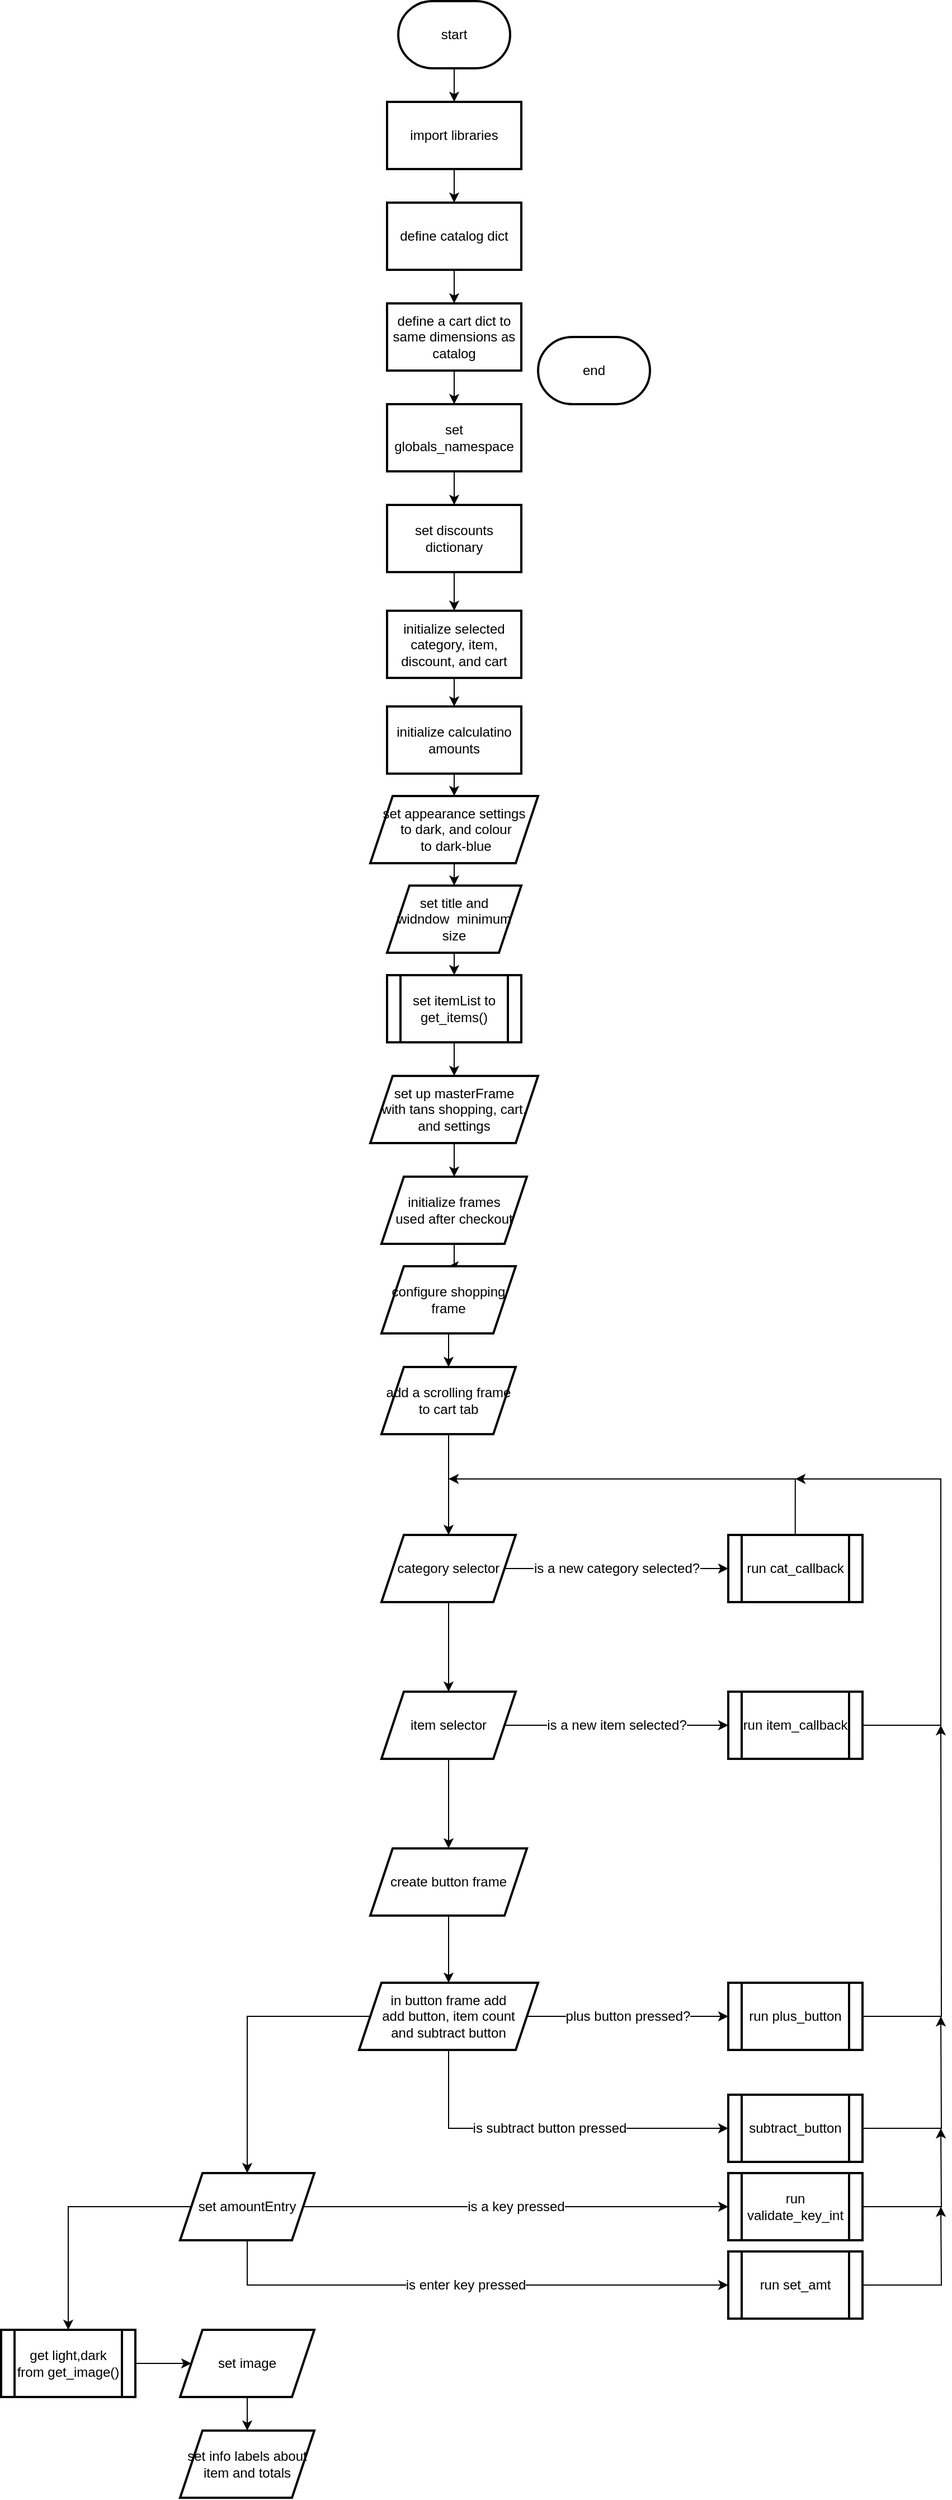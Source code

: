 <mxfile version="24.7.5">
  <diagram id="C5RBs43oDa-KdzZeNtuy" name="Page-1">
    <mxGraphModel dx="1439" dy="679" grid="1" gridSize="10" guides="1" tooltips="1" connect="1" arrows="1" fold="1" page="1" pageScale="1" pageWidth="827" pageHeight="1169" math="0" shadow="0">
      <root>
        <mxCell id="WIyWlLk6GJQsqaUBKTNV-0" />
        <mxCell id="WIyWlLk6GJQsqaUBKTNV-1" parent="WIyWlLk6GJQsqaUBKTNV-0" />
        <mxCell id="NpW_n_X_tTtmZRL8PVY6-8" value="" style="edgeStyle=orthogonalEdgeStyle;rounded=0;orthogonalLoop=1;jettySize=auto;html=1;" edge="1" parent="WIyWlLk6GJQsqaUBKTNV-1" source="NpW_n_X_tTtmZRL8PVY6-2" target="NpW_n_X_tTtmZRL8PVY6-7">
          <mxGeometry relative="1" as="geometry" />
        </mxCell>
        <mxCell id="NpW_n_X_tTtmZRL8PVY6-2" value="start" style="strokeWidth=2;html=1;shape=mxgraph.flowchart.terminator;whiteSpace=wrap;" vertex="1" parent="WIyWlLk6GJQsqaUBKTNV-1">
          <mxGeometry x="85" y="10" width="100" height="60" as="geometry" />
        </mxCell>
        <mxCell id="NpW_n_X_tTtmZRL8PVY6-3" value="end" style="strokeWidth=2;html=1;shape=mxgraph.flowchart.terminator;whiteSpace=wrap;" vertex="1" parent="WIyWlLk6GJQsqaUBKTNV-1">
          <mxGeometry x="210" y="310" width="100" height="60" as="geometry" />
        </mxCell>
        <mxCell id="NpW_n_X_tTtmZRL8PVY6-10" value="" style="edgeStyle=orthogonalEdgeStyle;rounded=0;orthogonalLoop=1;jettySize=auto;html=1;" edge="1" parent="WIyWlLk6GJQsqaUBKTNV-1" source="NpW_n_X_tTtmZRL8PVY6-7" target="NpW_n_X_tTtmZRL8PVY6-9">
          <mxGeometry relative="1" as="geometry" />
        </mxCell>
        <mxCell id="NpW_n_X_tTtmZRL8PVY6-7" value="import libraries" style="whiteSpace=wrap;html=1;strokeWidth=2;" vertex="1" parent="WIyWlLk6GJQsqaUBKTNV-1">
          <mxGeometry x="75" y="100" width="120" height="60" as="geometry" />
        </mxCell>
        <mxCell id="NpW_n_X_tTtmZRL8PVY6-12" value="" style="edgeStyle=orthogonalEdgeStyle;rounded=0;orthogonalLoop=1;jettySize=auto;html=1;" edge="1" parent="WIyWlLk6GJQsqaUBKTNV-1" source="NpW_n_X_tTtmZRL8PVY6-9" target="NpW_n_X_tTtmZRL8PVY6-11">
          <mxGeometry relative="1" as="geometry" />
        </mxCell>
        <mxCell id="NpW_n_X_tTtmZRL8PVY6-9" value="define catalog dict" style="whiteSpace=wrap;html=1;strokeWidth=2;" vertex="1" parent="WIyWlLk6GJQsqaUBKTNV-1">
          <mxGeometry x="75" y="190" width="120" height="60" as="geometry" />
        </mxCell>
        <mxCell id="NpW_n_X_tTtmZRL8PVY6-14" value="" style="edgeStyle=orthogonalEdgeStyle;rounded=0;orthogonalLoop=1;jettySize=auto;html=1;fontFamily=Helvetica;fontSize=12;fontColor=default;" edge="1" parent="WIyWlLk6GJQsqaUBKTNV-1" source="NpW_n_X_tTtmZRL8PVY6-11" target="NpW_n_X_tTtmZRL8PVY6-13">
          <mxGeometry relative="1" as="geometry" />
        </mxCell>
        <mxCell id="NpW_n_X_tTtmZRL8PVY6-11" value="define a cart dict to same dimensions as catalog" style="whiteSpace=wrap;html=1;strokeWidth=2;" vertex="1" parent="WIyWlLk6GJQsqaUBKTNV-1">
          <mxGeometry x="75" y="280" width="120" height="60" as="geometry" />
        </mxCell>
        <mxCell id="NpW_n_X_tTtmZRL8PVY6-16" value="" style="edgeStyle=orthogonalEdgeStyle;rounded=0;orthogonalLoop=1;jettySize=auto;html=1;fontFamily=Helvetica;fontSize=12;fontColor=default;" edge="1" parent="WIyWlLk6GJQsqaUBKTNV-1" source="NpW_n_X_tTtmZRL8PVY6-13" target="NpW_n_X_tTtmZRL8PVY6-15">
          <mxGeometry relative="1" as="geometry" />
        </mxCell>
        <mxCell id="NpW_n_X_tTtmZRL8PVY6-13" value="set globals_namespace" style="whiteSpace=wrap;html=1;strokeWidth=2;" vertex="1" parent="WIyWlLk6GJQsqaUBKTNV-1">
          <mxGeometry x="75" y="370" width="120" height="60" as="geometry" />
        </mxCell>
        <mxCell id="NpW_n_X_tTtmZRL8PVY6-18" value="" style="edgeStyle=orthogonalEdgeStyle;rounded=0;orthogonalLoop=1;jettySize=auto;html=1;fontFamily=Helvetica;fontSize=12;fontColor=default;" edge="1" parent="WIyWlLk6GJQsqaUBKTNV-1" source="NpW_n_X_tTtmZRL8PVY6-15" target="NpW_n_X_tTtmZRL8PVY6-17">
          <mxGeometry relative="1" as="geometry" />
        </mxCell>
        <mxCell id="NpW_n_X_tTtmZRL8PVY6-15" value="set discounts dictionary" style="whiteSpace=wrap;html=1;strokeWidth=2;" vertex="1" parent="WIyWlLk6GJQsqaUBKTNV-1">
          <mxGeometry x="75" y="460" width="120" height="60" as="geometry" />
        </mxCell>
        <mxCell id="NpW_n_X_tTtmZRL8PVY6-20" value="" style="edgeStyle=orthogonalEdgeStyle;rounded=0;orthogonalLoop=1;jettySize=auto;html=1;fontFamily=Helvetica;fontSize=12;fontColor=default;" edge="1" parent="WIyWlLk6GJQsqaUBKTNV-1" source="NpW_n_X_tTtmZRL8PVY6-17" target="NpW_n_X_tTtmZRL8PVY6-19">
          <mxGeometry relative="1" as="geometry" />
        </mxCell>
        <mxCell id="NpW_n_X_tTtmZRL8PVY6-17" value="initialize selected category, item, discount, and cart" style="whiteSpace=wrap;html=1;strokeWidth=2;" vertex="1" parent="WIyWlLk6GJQsqaUBKTNV-1">
          <mxGeometry x="75" y="554.5" width="120" height="60" as="geometry" />
        </mxCell>
        <mxCell id="NpW_n_X_tTtmZRL8PVY6-22" value="" style="edgeStyle=orthogonalEdgeStyle;rounded=0;orthogonalLoop=1;jettySize=auto;html=1;fontFamily=Helvetica;fontSize=12;fontColor=default;" edge="1" parent="WIyWlLk6GJQsqaUBKTNV-1" source="NpW_n_X_tTtmZRL8PVY6-19" target="NpW_n_X_tTtmZRL8PVY6-21">
          <mxGeometry relative="1" as="geometry" />
        </mxCell>
        <mxCell id="NpW_n_X_tTtmZRL8PVY6-19" value="initialize calculatino amounts" style="whiteSpace=wrap;html=1;strokeWidth=2;" vertex="1" parent="WIyWlLk6GJQsqaUBKTNV-1">
          <mxGeometry x="75" y="640" width="120" height="60" as="geometry" />
        </mxCell>
        <mxCell id="NpW_n_X_tTtmZRL8PVY6-26" value="" style="edgeStyle=orthogonalEdgeStyle;rounded=0;orthogonalLoop=1;jettySize=auto;html=1;fontFamily=Helvetica;fontSize=12;fontColor=default;" edge="1" parent="WIyWlLk6GJQsqaUBKTNV-1" source="NpW_n_X_tTtmZRL8PVY6-21" target="NpW_n_X_tTtmZRL8PVY6-25">
          <mxGeometry relative="1" as="geometry" />
        </mxCell>
        <mxCell id="NpW_n_X_tTtmZRL8PVY6-21" value="&lt;div&gt;set appearance settings&lt;/div&gt;&lt;div&gt;&amp;nbsp;to dark, and colour&lt;/div&gt;&lt;div&gt;&amp;nbsp;to dark-blue&lt;/div&gt;" style="shape=parallelogram;perimeter=parallelogramPerimeter;whiteSpace=wrap;html=1;fixedSize=1;strokeWidth=2;" vertex="1" parent="WIyWlLk6GJQsqaUBKTNV-1">
          <mxGeometry x="60" y="720" width="150" height="60" as="geometry" />
        </mxCell>
        <mxCell id="NpW_n_X_tTtmZRL8PVY6-29" value="" style="edgeStyle=orthogonalEdgeStyle;rounded=0;orthogonalLoop=1;jettySize=auto;html=1;fontFamily=Helvetica;fontSize=12;fontColor=default;" edge="1" parent="WIyWlLk6GJQsqaUBKTNV-1" source="NpW_n_X_tTtmZRL8PVY6-25" target="NpW_n_X_tTtmZRL8PVY6-28">
          <mxGeometry relative="1" as="geometry" />
        </mxCell>
        <mxCell id="NpW_n_X_tTtmZRL8PVY6-25" value="&lt;div&gt;set title and&lt;/div&gt;&lt;div&gt;widndow&amp;nbsp; minimum size&lt;br&gt;&lt;/div&gt;" style="shape=parallelogram;perimeter=parallelogramPerimeter;whiteSpace=wrap;html=1;fixedSize=1;strokeWidth=2;" vertex="1" parent="WIyWlLk6GJQsqaUBKTNV-1">
          <mxGeometry x="75" y="800" width="120" height="60" as="geometry" />
        </mxCell>
        <mxCell id="NpW_n_X_tTtmZRL8PVY6-31" value="" style="edgeStyle=orthogonalEdgeStyle;rounded=0;orthogonalLoop=1;jettySize=auto;html=1;fontFamily=Helvetica;fontSize=12;fontColor=default;" edge="1" parent="WIyWlLk6GJQsqaUBKTNV-1" source="NpW_n_X_tTtmZRL8PVY6-28" target="NpW_n_X_tTtmZRL8PVY6-30">
          <mxGeometry relative="1" as="geometry" />
        </mxCell>
        <mxCell id="NpW_n_X_tTtmZRL8PVY6-28" value="set itemList to get_items()" style="shape=process;whiteSpace=wrap;html=1;backgroundOutline=1;strokeWidth=2;" vertex="1" parent="WIyWlLk6GJQsqaUBKTNV-1">
          <mxGeometry x="75" y="880" width="120" height="60" as="geometry" />
        </mxCell>
        <mxCell id="NpW_n_X_tTtmZRL8PVY6-33" value="" style="edgeStyle=orthogonalEdgeStyle;rounded=0;orthogonalLoop=1;jettySize=auto;html=1;fontFamily=Helvetica;fontSize=12;fontColor=default;" edge="1" parent="WIyWlLk6GJQsqaUBKTNV-1" source="NpW_n_X_tTtmZRL8PVY6-30" target="NpW_n_X_tTtmZRL8PVY6-32">
          <mxGeometry relative="1" as="geometry" />
        </mxCell>
        <mxCell id="NpW_n_X_tTtmZRL8PVY6-30" value="&lt;div&gt;set up masterFrame&lt;/div&gt;&lt;div&gt;with tans shopping, cart, and settings&lt;/div&gt;" style="shape=parallelogram;perimeter=parallelogramPerimeter;whiteSpace=wrap;html=1;fixedSize=1;strokeWidth=2;" vertex="1" parent="WIyWlLk6GJQsqaUBKTNV-1">
          <mxGeometry x="60" y="970" width="150" height="60" as="geometry" />
        </mxCell>
        <mxCell id="NpW_n_X_tTtmZRL8PVY6-35" value="" style="edgeStyle=orthogonalEdgeStyle;rounded=0;orthogonalLoop=1;jettySize=auto;html=1;fontFamily=Helvetica;fontSize=12;fontColor=default;" edge="1" parent="WIyWlLk6GJQsqaUBKTNV-1" source="NpW_n_X_tTtmZRL8PVY6-32" target="NpW_n_X_tTtmZRL8PVY6-34">
          <mxGeometry relative="1" as="geometry" />
        </mxCell>
        <mxCell id="NpW_n_X_tTtmZRL8PVY6-32" value="&lt;div&gt;initialize frames&lt;/div&gt;&lt;div&gt;used after checkout&lt;/div&gt;" style="shape=parallelogram;perimeter=parallelogramPerimeter;whiteSpace=wrap;html=1;fixedSize=1;strokeWidth=2;" vertex="1" parent="WIyWlLk6GJQsqaUBKTNV-1">
          <mxGeometry x="70" y="1060" width="130" height="60" as="geometry" />
        </mxCell>
        <mxCell id="NpW_n_X_tTtmZRL8PVY6-37" value="" style="edgeStyle=orthogonalEdgeStyle;rounded=0;orthogonalLoop=1;jettySize=auto;html=1;fontFamily=Helvetica;fontSize=12;fontColor=default;" edge="1" parent="WIyWlLk6GJQsqaUBKTNV-1" source="NpW_n_X_tTtmZRL8PVY6-34" target="NpW_n_X_tTtmZRL8PVY6-36">
          <mxGeometry relative="1" as="geometry" />
        </mxCell>
        <mxCell id="NpW_n_X_tTtmZRL8PVY6-34" value="configure shopping frame" style="shape=parallelogram;perimeter=parallelogramPerimeter;whiteSpace=wrap;html=1;fixedSize=1;strokeWidth=2;" vertex="1" parent="WIyWlLk6GJQsqaUBKTNV-1">
          <mxGeometry x="70" y="1140" width="120" height="60" as="geometry" />
        </mxCell>
        <mxCell id="NpW_n_X_tTtmZRL8PVY6-39" value="" style="edgeStyle=orthogonalEdgeStyle;rounded=0;orthogonalLoop=1;jettySize=auto;html=1;fontFamily=Helvetica;fontSize=12;fontColor=default;" edge="1" parent="WIyWlLk6GJQsqaUBKTNV-1" source="NpW_n_X_tTtmZRL8PVY6-36" target="NpW_n_X_tTtmZRL8PVY6-38">
          <mxGeometry relative="1" as="geometry" />
        </mxCell>
        <mxCell id="NpW_n_X_tTtmZRL8PVY6-36" value="add a scrolling frame to cart tab" style="shape=parallelogram;perimeter=parallelogramPerimeter;whiteSpace=wrap;html=1;fixedSize=1;strokeWidth=2;" vertex="1" parent="WIyWlLk6GJQsqaUBKTNV-1">
          <mxGeometry x="70" y="1230" width="120" height="60" as="geometry" />
        </mxCell>
        <mxCell id="NpW_n_X_tTtmZRL8PVY6-41" value="is a new category selected?" style="edgeStyle=orthogonalEdgeStyle;rounded=0;orthogonalLoop=1;jettySize=auto;html=1;fontFamily=Helvetica;fontSize=12;fontColor=default;" edge="1" parent="WIyWlLk6GJQsqaUBKTNV-1" source="NpW_n_X_tTtmZRL8PVY6-38" target="NpW_n_X_tTtmZRL8PVY6-40">
          <mxGeometry relative="1" as="geometry" />
        </mxCell>
        <mxCell id="NpW_n_X_tTtmZRL8PVY6-44" value="" style="edgeStyle=orthogonalEdgeStyle;rounded=0;orthogonalLoop=1;jettySize=auto;html=1;fontFamily=Helvetica;fontSize=12;fontColor=default;" edge="1" parent="WIyWlLk6GJQsqaUBKTNV-1" source="NpW_n_X_tTtmZRL8PVY6-38" target="NpW_n_X_tTtmZRL8PVY6-43">
          <mxGeometry relative="1" as="geometry" />
        </mxCell>
        <mxCell id="NpW_n_X_tTtmZRL8PVY6-38" value="category selector" style="shape=parallelogram;perimeter=parallelogramPerimeter;whiteSpace=wrap;html=1;fixedSize=1;strokeWidth=2;" vertex="1" parent="WIyWlLk6GJQsqaUBKTNV-1">
          <mxGeometry x="70" y="1380" width="120" height="60" as="geometry" />
        </mxCell>
        <mxCell id="NpW_n_X_tTtmZRL8PVY6-42" style="edgeStyle=orthogonalEdgeStyle;rounded=0;orthogonalLoop=1;jettySize=auto;html=1;fontFamily=Helvetica;fontSize=12;fontColor=default;" edge="1" parent="WIyWlLk6GJQsqaUBKTNV-1">
          <mxGeometry relative="1" as="geometry">
            <mxPoint x="130" y="1330" as="targetPoint" />
            <mxPoint x="439.881" y="1380" as="sourcePoint" />
            <Array as="points">
              <mxPoint x="440" y="1330" />
              <mxPoint x="160" y="1330" />
            </Array>
          </mxGeometry>
        </mxCell>
        <mxCell id="NpW_n_X_tTtmZRL8PVY6-40" value="run cat_callback" style="shape=process;whiteSpace=wrap;html=1;backgroundOutline=1;strokeWidth=2;" vertex="1" parent="WIyWlLk6GJQsqaUBKTNV-1">
          <mxGeometry x="380" y="1380" width="120" height="60" as="geometry" />
        </mxCell>
        <mxCell id="NpW_n_X_tTtmZRL8PVY6-46" value="is a new item selected?" style="edgeStyle=orthogonalEdgeStyle;rounded=0;orthogonalLoop=1;jettySize=auto;html=1;fontFamily=Helvetica;fontSize=12;fontColor=default;" edge="1" parent="WIyWlLk6GJQsqaUBKTNV-1" source="NpW_n_X_tTtmZRL8PVY6-43" target="NpW_n_X_tTtmZRL8PVY6-45">
          <mxGeometry relative="1" as="geometry" />
        </mxCell>
        <mxCell id="NpW_n_X_tTtmZRL8PVY6-49" value="" style="edgeStyle=orthogonalEdgeStyle;rounded=0;orthogonalLoop=1;jettySize=auto;html=1;fontFamily=Helvetica;fontSize=12;fontColor=default;" edge="1" parent="WIyWlLk6GJQsqaUBKTNV-1" source="NpW_n_X_tTtmZRL8PVY6-43" target="NpW_n_X_tTtmZRL8PVY6-48">
          <mxGeometry relative="1" as="geometry" />
        </mxCell>
        <mxCell id="NpW_n_X_tTtmZRL8PVY6-43" value="item selector" style="shape=parallelogram;perimeter=parallelogramPerimeter;whiteSpace=wrap;html=1;fixedSize=1;strokeWidth=2;" vertex="1" parent="WIyWlLk6GJQsqaUBKTNV-1">
          <mxGeometry x="70" y="1520" width="120" height="60" as="geometry" />
        </mxCell>
        <mxCell id="NpW_n_X_tTtmZRL8PVY6-47" style="edgeStyle=orthogonalEdgeStyle;rounded=0;orthogonalLoop=1;jettySize=auto;html=1;fontFamily=Helvetica;fontSize=12;fontColor=default;" edge="1" parent="WIyWlLk6GJQsqaUBKTNV-1" source="NpW_n_X_tTtmZRL8PVY6-45">
          <mxGeometry relative="1" as="geometry">
            <mxPoint x="440" y="1330" as="targetPoint" />
            <Array as="points">
              <mxPoint x="570" y="1550" />
              <mxPoint x="570" y="1330" />
              <mxPoint x="450" y="1330" />
            </Array>
          </mxGeometry>
        </mxCell>
        <mxCell id="NpW_n_X_tTtmZRL8PVY6-45" value="run item_callback" style="shape=process;whiteSpace=wrap;html=1;backgroundOutline=1;strokeWidth=2;" vertex="1" parent="WIyWlLk6GJQsqaUBKTNV-1">
          <mxGeometry x="380" y="1520" width="120" height="60" as="geometry" />
        </mxCell>
        <mxCell id="NpW_n_X_tTtmZRL8PVY6-51" value="" style="edgeStyle=orthogonalEdgeStyle;rounded=0;orthogonalLoop=1;jettySize=auto;html=1;fontFamily=Helvetica;fontSize=12;fontColor=default;" edge="1" parent="WIyWlLk6GJQsqaUBKTNV-1" source="NpW_n_X_tTtmZRL8PVY6-48" target="NpW_n_X_tTtmZRL8PVY6-50">
          <mxGeometry relative="1" as="geometry" />
        </mxCell>
        <mxCell id="NpW_n_X_tTtmZRL8PVY6-48" value="create button frame" style="shape=parallelogram;perimeter=parallelogramPerimeter;whiteSpace=wrap;html=1;fixedSize=1;strokeWidth=2;" vertex="1" parent="WIyWlLk6GJQsqaUBKTNV-1">
          <mxGeometry x="60" y="1660" width="140" height="60" as="geometry" />
        </mxCell>
        <mxCell id="NpW_n_X_tTtmZRL8PVY6-53" value="plus button pressed?" style="edgeStyle=orthogonalEdgeStyle;rounded=0;orthogonalLoop=1;jettySize=auto;html=1;fontFamily=Helvetica;fontSize=12;fontColor=default;" edge="1" parent="WIyWlLk6GJQsqaUBKTNV-1" source="NpW_n_X_tTtmZRL8PVY6-50" target="NpW_n_X_tTtmZRL8PVY6-52">
          <mxGeometry relative="1" as="geometry" />
        </mxCell>
        <mxCell id="NpW_n_X_tTtmZRL8PVY6-55" value="is subtract button pressed" style="edgeStyle=orthogonalEdgeStyle;rounded=0;orthogonalLoop=1;jettySize=auto;html=1;fontFamily=Helvetica;fontSize=12;fontColor=default;" edge="1" parent="WIyWlLk6GJQsqaUBKTNV-1" source="NpW_n_X_tTtmZRL8PVY6-50" target="NpW_n_X_tTtmZRL8PVY6-54">
          <mxGeometry relative="1" as="geometry">
            <Array as="points">
              <mxPoint x="130" y="1910" />
            </Array>
            <mxPoint as="offset" />
          </mxGeometry>
        </mxCell>
        <mxCell id="NpW_n_X_tTtmZRL8PVY6-60" value="" style="edgeStyle=orthogonalEdgeStyle;rounded=0;orthogonalLoop=1;jettySize=auto;html=1;fontFamily=Helvetica;fontSize=12;fontColor=default;" edge="1" parent="WIyWlLk6GJQsqaUBKTNV-1" source="NpW_n_X_tTtmZRL8PVY6-50" target="NpW_n_X_tTtmZRL8PVY6-59">
          <mxGeometry relative="1" as="geometry" />
        </mxCell>
        <mxCell id="NpW_n_X_tTtmZRL8PVY6-50" value="&lt;div&gt;in button frame add&lt;/div&gt;&lt;div&gt;add button, item count&lt;/div&gt;&lt;div&gt;and subtract button&lt;br&gt;&lt;/div&gt;" style="shape=parallelogram;perimeter=parallelogramPerimeter;whiteSpace=wrap;html=1;fixedSize=1;strokeWidth=2;" vertex="1" parent="WIyWlLk6GJQsqaUBKTNV-1">
          <mxGeometry x="50" y="1780" width="160" height="60" as="geometry" />
        </mxCell>
        <mxCell id="NpW_n_X_tTtmZRL8PVY6-56" style="edgeStyle=orthogonalEdgeStyle;rounded=0;orthogonalLoop=1;jettySize=auto;html=1;fontFamily=Helvetica;fontSize=12;fontColor=default;" edge="1" parent="WIyWlLk6GJQsqaUBKTNV-1" source="NpW_n_X_tTtmZRL8PVY6-52">
          <mxGeometry relative="1" as="geometry">
            <mxPoint x="570" y="1550" as="targetPoint" />
          </mxGeometry>
        </mxCell>
        <mxCell id="NpW_n_X_tTtmZRL8PVY6-52" value="run plus_button" style="shape=process;whiteSpace=wrap;html=1;backgroundOutline=1;strokeWidth=2;" vertex="1" parent="WIyWlLk6GJQsqaUBKTNV-1">
          <mxGeometry x="380" y="1780" width="120" height="60" as="geometry" />
        </mxCell>
        <mxCell id="NpW_n_X_tTtmZRL8PVY6-57" style="edgeStyle=orthogonalEdgeStyle;rounded=0;orthogonalLoop=1;jettySize=auto;html=1;fontFamily=Helvetica;fontSize=12;fontColor=default;" edge="1" parent="WIyWlLk6GJQsqaUBKTNV-1" source="NpW_n_X_tTtmZRL8PVY6-54">
          <mxGeometry relative="1" as="geometry">
            <mxPoint x="570" y="1810" as="targetPoint" />
          </mxGeometry>
        </mxCell>
        <mxCell id="NpW_n_X_tTtmZRL8PVY6-54" value="subtract_button" style="shape=process;whiteSpace=wrap;html=1;backgroundOutline=1;strokeWidth=2;" vertex="1" parent="WIyWlLk6GJQsqaUBKTNV-1">
          <mxGeometry x="380" y="1880" width="120" height="60" as="geometry" />
        </mxCell>
        <mxCell id="NpW_n_X_tTtmZRL8PVY6-62" value="is enter key pressed" style="edgeStyle=orthogonalEdgeStyle;rounded=0;orthogonalLoop=1;jettySize=auto;html=1;fontFamily=Helvetica;fontSize=12;fontColor=default;" edge="1" parent="WIyWlLk6GJQsqaUBKTNV-1" source="NpW_n_X_tTtmZRL8PVY6-59" target="NpW_n_X_tTtmZRL8PVY6-61">
          <mxGeometry relative="1" as="geometry">
            <Array as="points">
              <mxPoint x="-50" y="2050" />
              <mxPoint x="190" y="2050" />
            </Array>
          </mxGeometry>
        </mxCell>
        <mxCell id="NpW_n_X_tTtmZRL8PVY6-64" value="is a key pressed" style="edgeStyle=orthogonalEdgeStyle;rounded=0;orthogonalLoop=1;jettySize=auto;html=1;fontFamily=Helvetica;fontSize=12;fontColor=default;" edge="1" parent="WIyWlLk6GJQsqaUBKTNV-1" source="NpW_n_X_tTtmZRL8PVY6-59" target="NpW_n_X_tTtmZRL8PVY6-63">
          <mxGeometry relative="1" as="geometry" />
        </mxCell>
        <mxCell id="NpW_n_X_tTtmZRL8PVY6-72" value="" style="edgeStyle=orthogonalEdgeStyle;rounded=0;orthogonalLoop=1;jettySize=auto;html=1;fontFamily=Helvetica;fontSize=12;fontColor=default;" edge="1" parent="WIyWlLk6GJQsqaUBKTNV-1" source="NpW_n_X_tTtmZRL8PVY6-59" target="NpW_n_X_tTtmZRL8PVY6-71">
          <mxGeometry relative="1" as="geometry" />
        </mxCell>
        <mxCell id="NpW_n_X_tTtmZRL8PVY6-59" value="set amountEntry" style="shape=parallelogram;perimeter=parallelogramPerimeter;whiteSpace=wrap;html=1;fixedSize=1;strokeWidth=2;" vertex="1" parent="WIyWlLk6GJQsqaUBKTNV-1">
          <mxGeometry x="-110" y="1950" width="120" height="60" as="geometry" />
        </mxCell>
        <mxCell id="NpW_n_X_tTtmZRL8PVY6-66" style="edgeStyle=orthogonalEdgeStyle;rounded=0;orthogonalLoop=1;jettySize=auto;html=1;fontFamily=Helvetica;fontSize=12;fontColor=default;" edge="1" parent="WIyWlLk6GJQsqaUBKTNV-1" source="NpW_n_X_tTtmZRL8PVY6-61">
          <mxGeometry relative="1" as="geometry">
            <mxPoint x="570" y="1980" as="targetPoint" />
          </mxGeometry>
        </mxCell>
        <mxCell id="NpW_n_X_tTtmZRL8PVY6-61" value="run set_amt" style="shape=process;whiteSpace=wrap;html=1;backgroundOutline=1;strokeWidth=2;" vertex="1" parent="WIyWlLk6GJQsqaUBKTNV-1">
          <mxGeometry x="380" y="2020" width="120" height="60" as="geometry" />
        </mxCell>
        <mxCell id="NpW_n_X_tTtmZRL8PVY6-65" style="edgeStyle=orthogonalEdgeStyle;rounded=0;orthogonalLoop=1;jettySize=auto;html=1;fontFamily=Helvetica;fontSize=12;fontColor=default;" edge="1" parent="WIyWlLk6GJQsqaUBKTNV-1" source="NpW_n_X_tTtmZRL8PVY6-63">
          <mxGeometry relative="1" as="geometry">
            <mxPoint x="570" y="1910" as="targetPoint" />
          </mxGeometry>
        </mxCell>
        <mxCell id="NpW_n_X_tTtmZRL8PVY6-63" value="run validate_key_int" style="shape=process;whiteSpace=wrap;html=1;backgroundOutline=1;strokeWidth=2;" vertex="1" parent="WIyWlLk6GJQsqaUBKTNV-1">
          <mxGeometry x="380" y="1950" width="120" height="60" as="geometry" />
        </mxCell>
        <mxCell id="NpW_n_X_tTtmZRL8PVY6-74" value="" style="edgeStyle=orthogonalEdgeStyle;rounded=0;orthogonalLoop=1;jettySize=auto;html=1;fontFamily=Helvetica;fontSize=12;fontColor=default;" edge="1" parent="WIyWlLk6GJQsqaUBKTNV-1" source="NpW_n_X_tTtmZRL8PVY6-71" target="NpW_n_X_tTtmZRL8PVY6-73">
          <mxGeometry relative="1" as="geometry" />
        </mxCell>
        <mxCell id="NpW_n_X_tTtmZRL8PVY6-71" value="get light,dark from get_image()" style="shape=process;whiteSpace=wrap;html=1;backgroundOutline=1;strokeWidth=2;" vertex="1" parent="WIyWlLk6GJQsqaUBKTNV-1">
          <mxGeometry x="-270" y="2090" width="120" height="60" as="geometry" />
        </mxCell>
        <mxCell id="NpW_n_X_tTtmZRL8PVY6-76" value="" style="edgeStyle=orthogonalEdgeStyle;rounded=0;orthogonalLoop=1;jettySize=auto;html=1;fontFamily=Helvetica;fontSize=12;fontColor=default;" edge="1" parent="WIyWlLk6GJQsqaUBKTNV-1" source="NpW_n_X_tTtmZRL8PVY6-73" target="NpW_n_X_tTtmZRL8PVY6-75">
          <mxGeometry relative="1" as="geometry" />
        </mxCell>
        <mxCell id="NpW_n_X_tTtmZRL8PVY6-73" value="set image" style="shape=parallelogram;perimeter=parallelogramPerimeter;whiteSpace=wrap;html=1;fixedSize=1;strokeWidth=2;" vertex="1" parent="WIyWlLk6GJQsqaUBKTNV-1">
          <mxGeometry x="-110" y="2090" width="120" height="60" as="geometry" />
        </mxCell>
        <mxCell id="NpW_n_X_tTtmZRL8PVY6-75" value="set info labels about item and totals" style="shape=parallelogram;perimeter=parallelogramPerimeter;whiteSpace=wrap;html=1;fixedSize=1;strokeWidth=2;" vertex="1" parent="WIyWlLk6GJQsqaUBKTNV-1">
          <mxGeometry x="-110" y="2180" width="120" height="60" as="geometry" />
        </mxCell>
      </root>
    </mxGraphModel>
  </diagram>
</mxfile>
